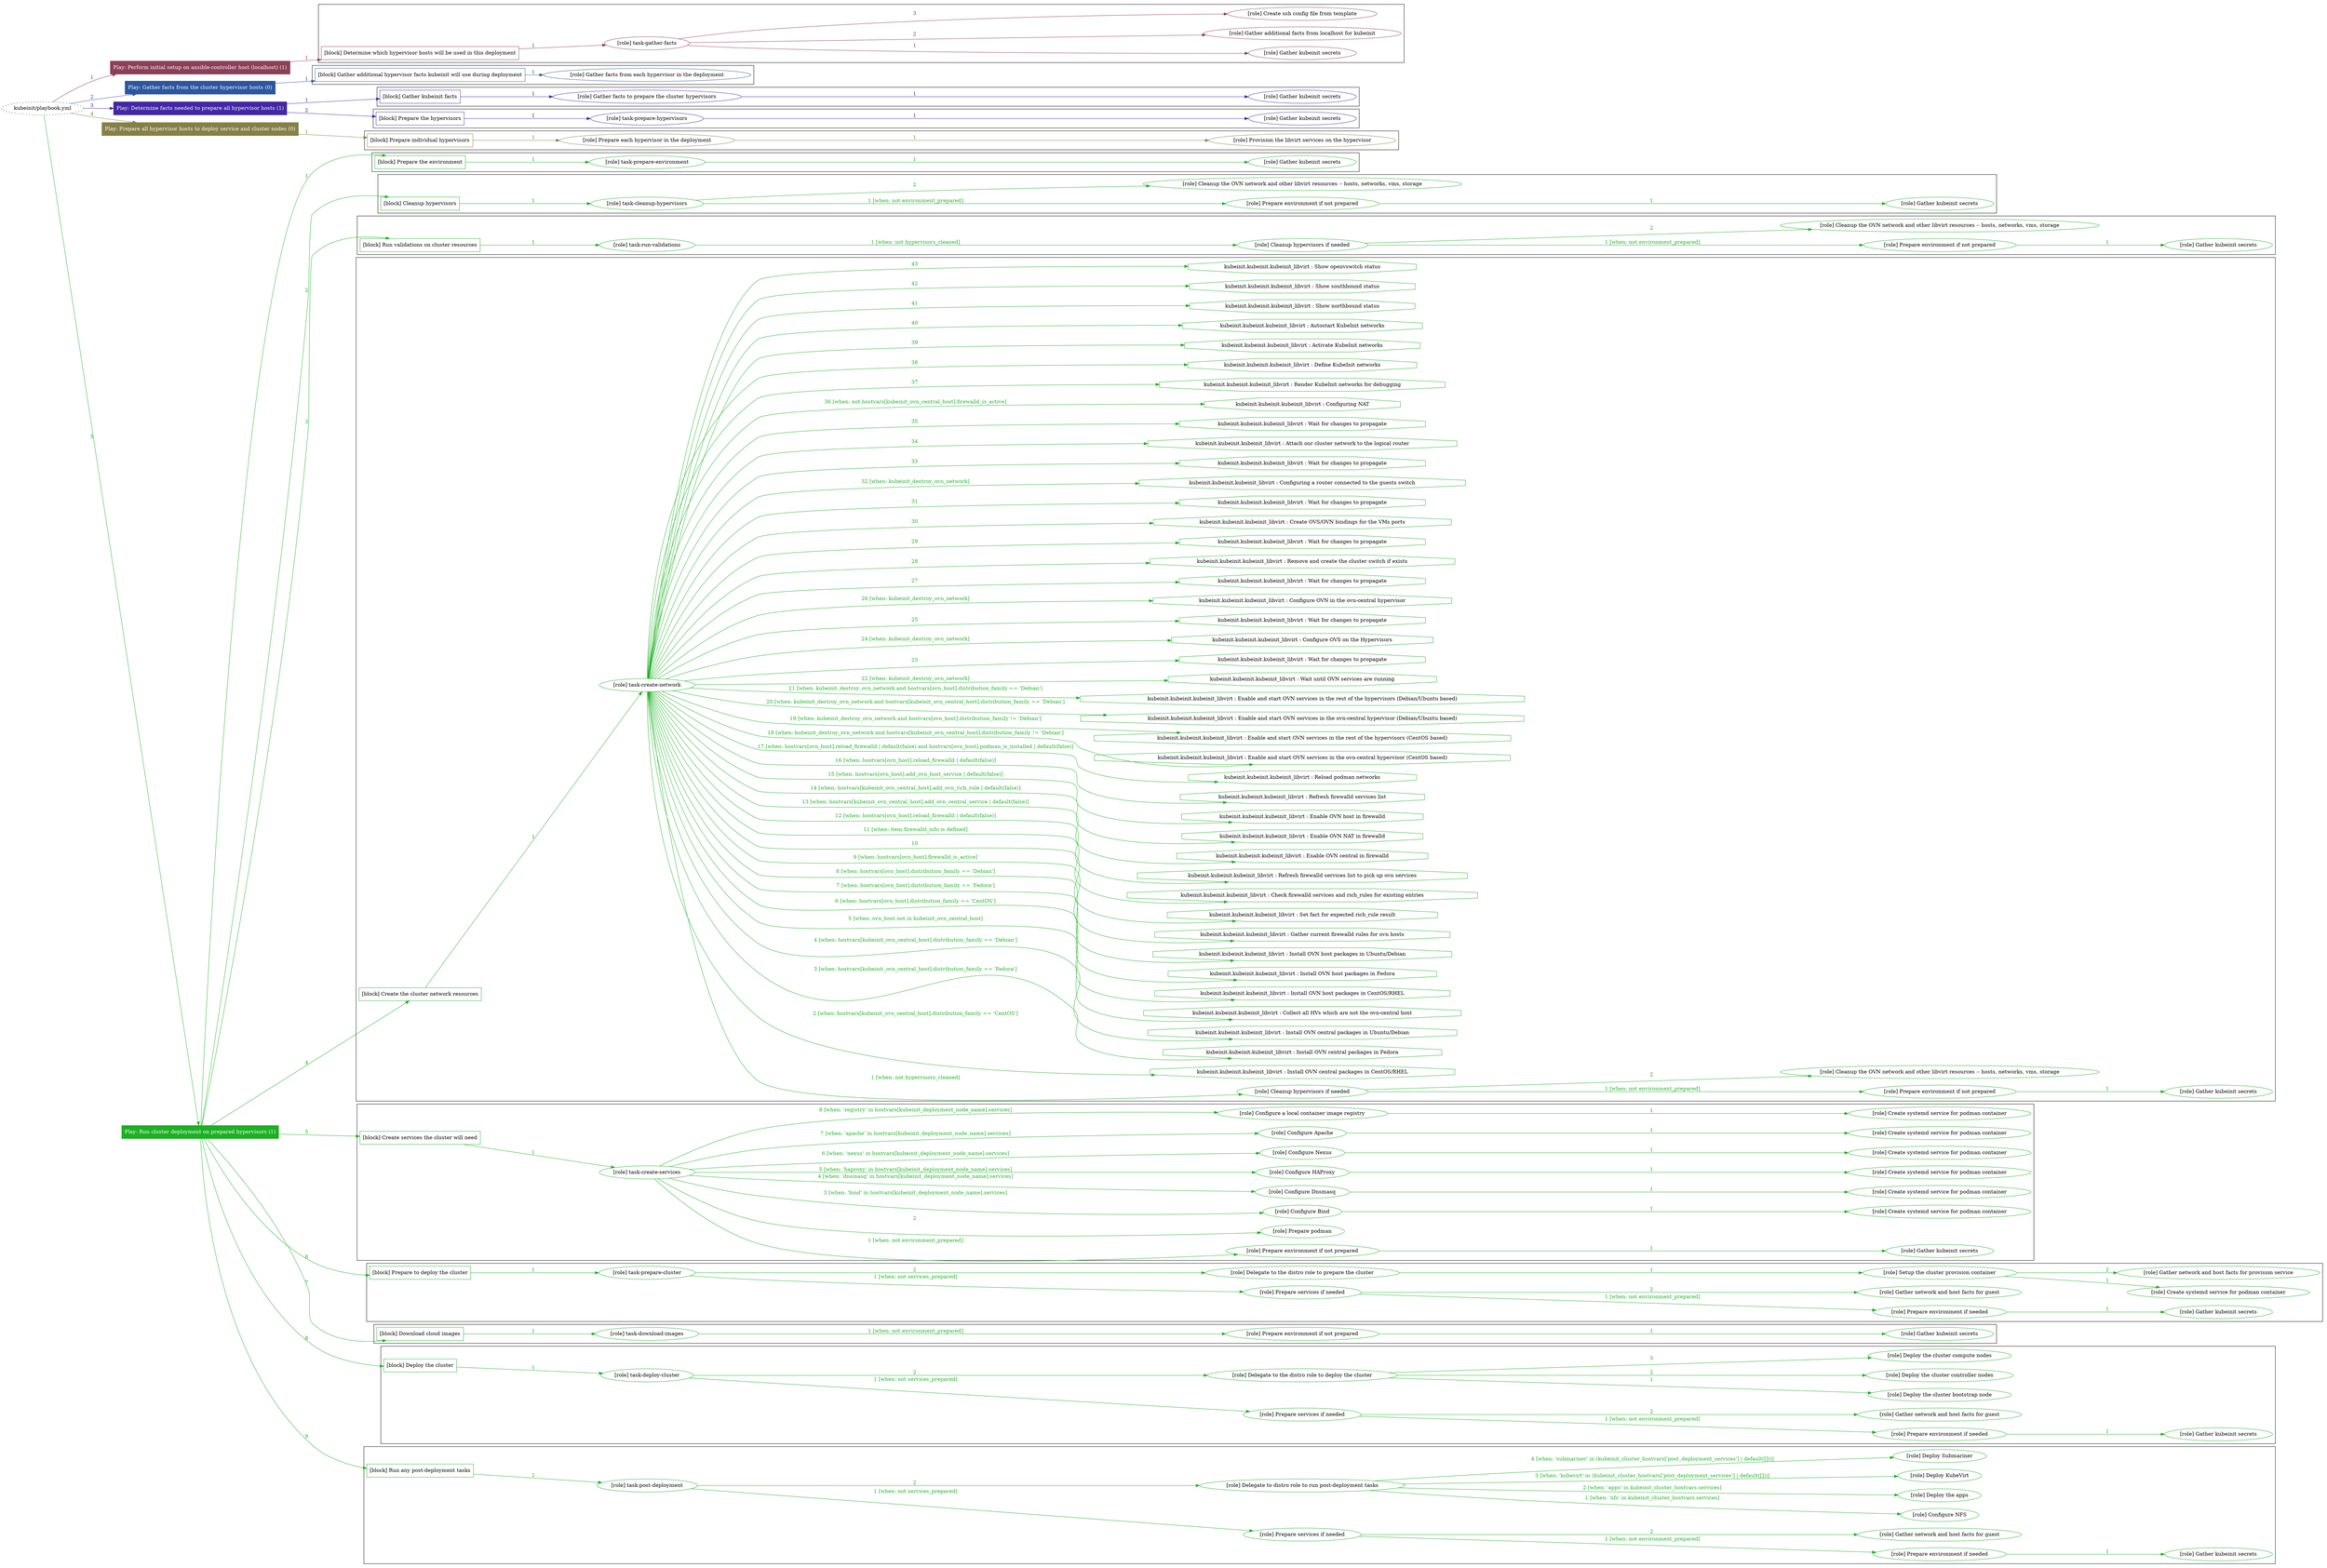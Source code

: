 digraph {
	graph [concentrate=true ordering=in rankdir=LR ratio=fill]
	edge [esep=5 sep=10]
	"kubeinit/playbook.yml" [URL="/home/runner/work/kubeinit/kubeinit/kubeinit/playbook.yml" id=playbook_c8dbbba4 style=dotted]
	"kubeinit/playbook.yml" -> play_ee9e03d1 [label="1 " color="#8d3f58" fontcolor="#8d3f58" id=edge_529e9fb6 labeltooltip="1 " tooltip="1 "]
	subgraph "Play: Perform initial setup on ansible-controller host (localhost) (1)" {
		play_ee9e03d1 [label="Play: Perform initial setup on ansible-controller host (localhost) (1)" URL="/home/runner/work/kubeinit/kubeinit/kubeinit/playbook.yml" color="#8d3f58" fontcolor="#ffffff" id=play_ee9e03d1 shape=box style=filled tooltip=localhost]
		play_ee9e03d1 -> block_05c79e6a [label=1 color="#8d3f58" fontcolor="#8d3f58" id=edge_97f9fe24 labeltooltip=1 tooltip=1]
		subgraph cluster_block_05c79e6a {
			block_05c79e6a [label="[block] Determine which hypervisor hosts will be used in this deployment" URL="/home/runner/work/kubeinit/kubeinit/kubeinit/playbook.yml" color="#8d3f58" id=block_05c79e6a labeltooltip="Determine which hypervisor hosts will be used in this deployment" shape=box tooltip="Determine which hypervisor hosts will be used in this deployment"]
			block_05c79e6a -> role_3585cf07 [label="1 " color="#8d3f58" fontcolor="#8d3f58" id=edge_de924f4c labeltooltip="1 " tooltip="1 "]
			subgraph "task-gather-facts" {
				role_3585cf07 [label="[role] task-gather-facts" URL="/home/runner/work/kubeinit/kubeinit/kubeinit/playbook.yml" color="#8d3f58" id=role_3585cf07 tooltip="task-gather-facts"]
				role_3585cf07 -> role_f9190de6 [label="1 " color="#8d3f58" fontcolor="#8d3f58" id=edge_0d8e47f8 labeltooltip="1 " tooltip="1 "]
				subgraph "Gather kubeinit secrets" {
					role_f9190de6 [label="[role] Gather kubeinit secrets" URL="/home/runner/.ansible/collections/ansible_collections/kubeinit/kubeinit/roles/kubeinit_prepare/tasks/build_hypervisors_group.yml" color="#8d3f58" id=role_f9190de6 tooltip="Gather kubeinit secrets"]
				}
				role_3585cf07 -> role_799025f9 [label="2 " color="#8d3f58" fontcolor="#8d3f58" id=edge_d1a71beb labeltooltip="2 " tooltip="2 "]
				subgraph "Gather additional facts from localhost for kubeinit" {
					role_799025f9 [label="[role] Gather additional facts from localhost for kubeinit" URL="/home/runner/.ansible/collections/ansible_collections/kubeinit/kubeinit/roles/kubeinit_prepare/tasks/build_hypervisors_group.yml" color="#8d3f58" id=role_799025f9 tooltip="Gather additional facts from localhost for kubeinit"]
				}
				role_3585cf07 -> role_4fc51bd4 [label="3 " color="#8d3f58" fontcolor="#8d3f58" id=edge_e8084011 labeltooltip="3 " tooltip="3 "]
				subgraph "Create ssh config file from template" {
					role_4fc51bd4 [label="[role] Create ssh config file from template" URL="/home/runner/.ansible/collections/ansible_collections/kubeinit/kubeinit/roles/kubeinit_prepare/tasks/build_hypervisors_group.yml" color="#8d3f58" id=role_4fc51bd4 tooltip="Create ssh config file from template"]
				}
			}
		}
	}
	"kubeinit/playbook.yml" -> play_e003f2e9 [label="2 " color="#2c56a0" fontcolor="#2c56a0" id=edge_ddcadbb1 labeltooltip="2 " tooltip="2 "]
	subgraph "Play: Gather facts from the cluster hypervisor hosts (0)" {
		play_e003f2e9 [label="Play: Gather facts from the cluster hypervisor hosts (0)" URL="/home/runner/work/kubeinit/kubeinit/kubeinit/playbook.yml" color="#2c56a0" fontcolor="#ffffff" id=play_e003f2e9 shape=box style=filled tooltip="Play: Gather facts from the cluster hypervisor hosts (0)"]
		play_e003f2e9 -> block_457c4c28 [label=1 color="#2c56a0" fontcolor="#2c56a0" id=edge_a9c76f8a labeltooltip=1 tooltip=1]
		subgraph cluster_block_457c4c28 {
			block_457c4c28 [label="[block] Gather additional hypervisor facts kubeinit will use during deployment" URL="/home/runner/work/kubeinit/kubeinit/kubeinit/playbook.yml" color="#2c56a0" id=block_457c4c28 labeltooltip="Gather additional hypervisor facts kubeinit will use during deployment" shape=box tooltip="Gather additional hypervisor facts kubeinit will use during deployment"]
			block_457c4c28 -> role_5976da5a [label="1 " color="#2c56a0" fontcolor="#2c56a0" id=edge_5636f8bb labeltooltip="1 " tooltip="1 "]
			subgraph "Gather facts from each hypervisor in the deployment" {
				role_5976da5a [label="[role] Gather facts from each hypervisor in the deployment" URL="/home/runner/work/kubeinit/kubeinit/kubeinit/playbook.yml" color="#2c56a0" id=role_5976da5a tooltip="Gather facts from each hypervisor in the deployment"]
			}
		}
	}
	"kubeinit/playbook.yml" -> play_cc50ae89 [label="3 " color="#4327a5" fontcolor="#4327a5" id=edge_e6dea2d7 labeltooltip="3 " tooltip="3 "]
	subgraph "Play: Determine facts needed to prepare all hypervisor hosts (1)" {
		play_cc50ae89 [label="Play: Determine facts needed to prepare all hypervisor hosts (1)" URL="/home/runner/work/kubeinit/kubeinit/kubeinit/playbook.yml" color="#4327a5" fontcolor="#ffffff" id=play_cc50ae89 shape=box style=filled tooltip=localhost]
		play_cc50ae89 -> block_6e9e4c3e [label=1 color="#4327a5" fontcolor="#4327a5" id=edge_ea63c953 labeltooltip=1 tooltip=1]
		subgraph cluster_block_6e9e4c3e {
			block_6e9e4c3e [label="[block] Gather kubeinit facts" URL="/home/runner/work/kubeinit/kubeinit/kubeinit/playbook.yml" color="#4327a5" id=block_6e9e4c3e labeltooltip="Gather kubeinit facts" shape=box tooltip="Gather kubeinit facts"]
			block_6e9e4c3e -> role_e6230889 [label="1 " color="#4327a5" fontcolor="#4327a5" id=edge_dc9e9465 labeltooltip="1 " tooltip="1 "]
			subgraph "Gather facts to prepare the cluster hypervisors" {
				role_e6230889 [label="[role] Gather facts to prepare the cluster hypervisors" URL="/home/runner/work/kubeinit/kubeinit/kubeinit/playbook.yml" color="#4327a5" id=role_e6230889 tooltip="Gather facts to prepare the cluster hypervisors"]
				role_e6230889 -> role_1875c465 [label="1 " color="#4327a5" fontcolor="#4327a5" id=edge_a92c70b3 labeltooltip="1 " tooltip="1 "]
				subgraph "Gather kubeinit secrets" {
					role_1875c465 [label="[role] Gather kubeinit secrets" URL="/home/runner/.ansible/collections/ansible_collections/kubeinit/kubeinit/roles/kubeinit_prepare/tasks/gather_kubeinit_facts.yml" color="#4327a5" id=role_1875c465 tooltip="Gather kubeinit secrets"]
				}
			}
		}
		play_cc50ae89 -> block_d949b49b [label=2 color="#4327a5" fontcolor="#4327a5" id=edge_13160802 labeltooltip=2 tooltip=2]
		subgraph cluster_block_d949b49b {
			block_d949b49b [label="[block] Prepare the hypervisors" URL="/home/runner/work/kubeinit/kubeinit/kubeinit/playbook.yml" color="#4327a5" id=block_d949b49b labeltooltip="Prepare the hypervisors" shape=box tooltip="Prepare the hypervisors"]
			block_d949b49b -> role_76265630 [label="1 " color="#4327a5" fontcolor="#4327a5" id=edge_62276884 labeltooltip="1 " tooltip="1 "]
			subgraph "task-prepare-hypervisors" {
				role_76265630 [label="[role] task-prepare-hypervisors" URL="/home/runner/work/kubeinit/kubeinit/kubeinit/playbook.yml" color="#4327a5" id=role_76265630 tooltip="task-prepare-hypervisors"]
				role_76265630 -> role_e3874463 [label="1 " color="#4327a5" fontcolor="#4327a5" id=edge_b9c6bf0d labeltooltip="1 " tooltip="1 "]
				subgraph "Gather kubeinit secrets" {
					role_e3874463 [label="[role] Gather kubeinit secrets" URL="/home/runner/.ansible/collections/ansible_collections/kubeinit/kubeinit/roles/kubeinit_prepare/tasks/gather_kubeinit_facts.yml" color="#4327a5" id=role_e3874463 tooltip="Gather kubeinit secrets"]
				}
			}
		}
	}
	"kubeinit/playbook.yml" -> play_739fc316 [label="4 " color="#858047" fontcolor="#858047" id=edge_c8c05ab5 labeltooltip="4 " tooltip="4 "]
	subgraph "Play: Prepare all hypervisor hosts to deploy service and cluster nodes (0)" {
		play_739fc316 [label="Play: Prepare all hypervisor hosts to deploy service and cluster nodes (0)" URL="/home/runner/work/kubeinit/kubeinit/kubeinit/playbook.yml" color="#858047" fontcolor="#ffffff" id=play_739fc316 shape=box style=filled tooltip="Play: Prepare all hypervisor hosts to deploy service and cluster nodes (0)"]
		play_739fc316 -> block_a1242984 [label=1 color="#858047" fontcolor="#858047" id=edge_021f8126 labeltooltip=1 tooltip=1]
		subgraph cluster_block_a1242984 {
			block_a1242984 [label="[block] Prepare individual hypervisors" URL="/home/runner/work/kubeinit/kubeinit/kubeinit/playbook.yml" color="#858047" id=block_a1242984 labeltooltip="Prepare individual hypervisors" shape=box tooltip="Prepare individual hypervisors"]
			block_a1242984 -> role_486c7003 [label="1 " color="#858047" fontcolor="#858047" id=edge_896ca73a labeltooltip="1 " tooltip="1 "]
			subgraph "Prepare each hypervisor in the deployment" {
				role_486c7003 [label="[role] Prepare each hypervisor in the deployment" URL="/home/runner/work/kubeinit/kubeinit/kubeinit/playbook.yml" color="#858047" id=role_486c7003 tooltip="Prepare each hypervisor in the deployment"]
				role_486c7003 -> role_2bd56910 [label="1 " color="#858047" fontcolor="#858047" id=edge_d707a79c labeltooltip="1 " tooltip="1 "]
				subgraph "Provision the libvirt services on the hypervisor" {
					role_2bd56910 [label="[role] Provision the libvirt services on the hypervisor" URL="/home/runner/.ansible/collections/ansible_collections/kubeinit/kubeinit/roles/kubeinit_prepare/tasks/prepare_hypervisor.yml" color="#858047" id=role_2bd56910 tooltip="Provision the libvirt services on the hypervisor"]
				}
			}
		}
	}
	"kubeinit/playbook.yml" -> play_1ff3491b [label="5 " color="#1cb023" fontcolor="#1cb023" id=edge_8de4fc7a labeltooltip="5 " tooltip="5 "]
	subgraph "Play: Run cluster deployment on prepared hypervisors (1)" {
		play_1ff3491b [label="Play: Run cluster deployment on prepared hypervisors (1)" URL="/home/runner/work/kubeinit/kubeinit/kubeinit/playbook.yml" color="#1cb023" fontcolor="#ffffff" id=play_1ff3491b shape=box style=filled tooltip=localhost]
		play_1ff3491b -> block_c25aeded [label=1 color="#1cb023" fontcolor="#1cb023" id=edge_4a1e8a16 labeltooltip=1 tooltip=1]
		subgraph cluster_block_c25aeded {
			block_c25aeded [label="[block] Prepare the environment" URL="/home/runner/work/kubeinit/kubeinit/kubeinit/playbook.yml" color="#1cb023" id=block_c25aeded labeltooltip="Prepare the environment" shape=box tooltip="Prepare the environment"]
			block_c25aeded -> role_16cd5c39 [label="1 " color="#1cb023" fontcolor="#1cb023" id=edge_e402df8c labeltooltip="1 " tooltip="1 "]
			subgraph "task-prepare-environment" {
				role_16cd5c39 [label="[role] task-prepare-environment" URL="/home/runner/work/kubeinit/kubeinit/kubeinit/playbook.yml" color="#1cb023" id=role_16cd5c39 tooltip="task-prepare-environment"]
				role_16cd5c39 -> role_9721a054 [label="1 " color="#1cb023" fontcolor="#1cb023" id=edge_d9acea05 labeltooltip="1 " tooltip="1 "]
				subgraph "Gather kubeinit secrets" {
					role_9721a054 [label="[role] Gather kubeinit secrets" URL="/home/runner/.ansible/collections/ansible_collections/kubeinit/kubeinit/roles/kubeinit_prepare/tasks/gather_kubeinit_facts.yml" color="#1cb023" id=role_9721a054 tooltip="Gather kubeinit secrets"]
				}
			}
		}
		play_1ff3491b -> block_8b75730d [label=2 color="#1cb023" fontcolor="#1cb023" id=edge_e383f6a8 labeltooltip=2 tooltip=2]
		subgraph cluster_block_8b75730d {
			block_8b75730d [label="[block] Cleanup hypervisors" URL="/home/runner/work/kubeinit/kubeinit/kubeinit/playbook.yml" color="#1cb023" id=block_8b75730d labeltooltip="Cleanup hypervisors" shape=box tooltip="Cleanup hypervisors"]
			block_8b75730d -> role_991d49c3 [label="1 " color="#1cb023" fontcolor="#1cb023" id=edge_2d0533bf labeltooltip="1 " tooltip="1 "]
			subgraph "task-cleanup-hypervisors" {
				role_991d49c3 [label="[role] task-cleanup-hypervisors" URL="/home/runner/work/kubeinit/kubeinit/kubeinit/playbook.yml" color="#1cb023" id=role_991d49c3 tooltip="task-cleanup-hypervisors"]
				role_991d49c3 -> role_5bbeff02 [label="1 [when: not environment_prepared]" color="#1cb023" fontcolor="#1cb023" id=edge_2ce089e5 labeltooltip="1 [when: not environment_prepared]" tooltip="1 [when: not environment_prepared]"]
				subgraph "Prepare environment if not prepared" {
					role_5bbeff02 [label="[role] Prepare environment if not prepared" URL="/home/runner/.ansible/collections/ansible_collections/kubeinit/kubeinit/roles/kubeinit_prepare/tasks/cleanup_hypervisors.yml" color="#1cb023" id=role_5bbeff02 tooltip="Prepare environment if not prepared"]
					role_5bbeff02 -> role_e1491107 [label="1 " color="#1cb023" fontcolor="#1cb023" id=edge_bcfd12ea labeltooltip="1 " tooltip="1 "]
					subgraph "Gather kubeinit secrets" {
						role_e1491107 [label="[role] Gather kubeinit secrets" URL="/home/runner/.ansible/collections/ansible_collections/kubeinit/kubeinit/roles/kubeinit_prepare/tasks/gather_kubeinit_facts.yml" color="#1cb023" id=role_e1491107 tooltip="Gather kubeinit secrets"]
					}
				}
				role_991d49c3 -> role_318c8df7 [label="2 " color="#1cb023" fontcolor="#1cb023" id=edge_94b33a69 labeltooltip="2 " tooltip="2 "]
				subgraph "Cleanup the OVN network and other libvirt resources -- hosts, networks, vms, storage" {
					role_318c8df7 [label="[role] Cleanup the OVN network and other libvirt resources -- hosts, networks, vms, storage" URL="/home/runner/.ansible/collections/ansible_collections/kubeinit/kubeinit/roles/kubeinit_prepare/tasks/cleanup_hypervisors.yml" color="#1cb023" id=role_318c8df7 tooltip="Cleanup the OVN network and other libvirt resources -- hosts, networks, vms, storage"]
				}
			}
		}
		play_1ff3491b -> block_f3dfca4b [label=3 color="#1cb023" fontcolor="#1cb023" id=edge_a9475158 labeltooltip=3 tooltip=3]
		subgraph cluster_block_f3dfca4b {
			block_f3dfca4b [label="[block] Run validations on cluster resources" URL="/home/runner/work/kubeinit/kubeinit/kubeinit/playbook.yml" color="#1cb023" id=block_f3dfca4b labeltooltip="Run validations on cluster resources" shape=box tooltip="Run validations on cluster resources"]
			block_f3dfca4b -> role_a77fca1b [label="1 " color="#1cb023" fontcolor="#1cb023" id=edge_7d88d2d7 labeltooltip="1 " tooltip="1 "]
			subgraph "task-run-validations" {
				role_a77fca1b [label="[role] task-run-validations" URL="/home/runner/work/kubeinit/kubeinit/kubeinit/playbook.yml" color="#1cb023" id=role_a77fca1b tooltip="task-run-validations"]
				role_a77fca1b -> role_d8199c1f [label="1 [when: not hypervisors_cleaned]" color="#1cb023" fontcolor="#1cb023" id=edge_46209b12 labeltooltip="1 [when: not hypervisors_cleaned]" tooltip="1 [when: not hypervisors_cleaned]"]
				subgraph "Cleanup hypervisors if needed" {
					role_d8199c1f [label="[role] Cleanup hypervisors if needed" URL="/home/runner/.ansible/collections/ansible_collections/kubeinit/kubeinit/roles/kubeinit_validations/tasks/main.yml" color="#1cb023" id=role_d8199c1f tooltip="Cleanup hypervisors if needed"]
					role_d8199c1f -> role_cd421712 [label="1 [when: not environment_prepared]" color="#1cb023" fontcolor="#1cb023" id=edge_be06f9d4 labeltooltip="1 [when: not environment_prepared]" tooltip="1 [when: not environment_prepared]"]
					subgraph "Prepare environment if not prepared" {
						role_cd421712 [label="[role] Prepare environment if not prepared" URL="/home/runner/.ansible/collections/ansible_collections/kubeinit/kubeinit/roles/kubeinit_prepare/tasks/cleanup_hypervisors.yml" color="#1cb023" id=role_cd421712 tooltip="Prepare environment if not prepared"]
						role_cd421712 -> role_02cab94c [label="1 " color="#1cb023" fontcolor="#1cb023" id=edge_69acbfb3 labeltooltip="1 " tooltip="1 "]
						subgraph "Gather kubeinit secrets" {
							role_02cab94c [label="[role] Gather kubeinit secrets" URL="/home/runner/.ansible/collections/ansible_collections/kubeinit/kubeinit/roles/kubeinit_prepare/tasks/gather_kubeinit_facts.yml" color="#1cb023" id=role_02cab94c tooltip="Gather kubeinit secrets"]
						}
					}
					role_d8199c1f -> role_1d13508b [label="2 " color="#1cb023" fontcolor="#1cb023" id=edge_dbada5b7 labeltooltip="2 " tooltip="2 "]
					subgraph "Cleanup the OVN network and other libvirt resources -- hosts, networks, vms, storage" {
						role_1d13508b [label="[role] Cleanup the OVN network and other libvirt resources -- hosts, networks, vms, storage" URL="/home/runner/.ansible/collections/ansible_collections/kubeinit/kubeinit/roles/kubeinit_prepare/tasks/cleanup_hypervisors.yml" color="#1cb023" id=role_1d13508b tooltip="Cleanup the OVN network and other libvirt resources -- hosts, networks, vms, storage"]
					}
				}
			}
		}
		play_1ff3491b -> block_0b48160a [label=4 color="#1cb023" fontcolor="#1cb023" id=edge_449df6ea labeltooltip=4 tooltip=4]
		subgraph cluster_block_0b48160a {
			block_0b48160a [label="[block] Create the cluster network resources" URL="/home/runner/work/kubeinit/kubeinit/kubeinit/playbook.yml" color="#1cb023" id=block_0b48160a labeltooltip="Create the cluster network resources" shape=box tooltip="Create the cluster network resources"]
			block_0b48160a -> role_100f180f [label="1 " color="#1cb023" fontcolor="#1cb023" id=edge_a1b2046b labeltooltip="1 " tooltip="1 "]
			subgraph "task-create-network" {
				role_100f180f [label="[role] task-create-network" URL="/home/runner/work/kubeinit/kubeinit/kubeinit/playbook.yml" color="#1cb023" id=role_100f180f tooltip="task-create-network"]
				role_100f180f -> role_89836af1 [label="1 [when: not hypervisors_cleaned]" color="#1cb023" fontcolor="#1cb023" id=edge_73c76cb4 labeltooltip="1 [when: not hypervisors_cleaned]" tooltip="1 [when: not hypervisors_cleaned]"]
				subgraph "Cleanup hypervisors if needed" {
					role_89836af1 [label="[role] Cleanup hypervisors if needed" URL="/home/runner/.ansible/collections/ansible_collections/kubeinit/kubeinit/roles/kubeinit_libvirt/tasks/create_network.yml" color="#1cb023" id=role_89836af1 tooltip="Cleanup hypervisors if needed"]
					role_89836af1 -> role_f2b16dde [label="1 [when: not environment_prepared]" color="#1cb023" fontcolor="#1cb023" id=edge_287ec7f4 labeltooltip="1 [when: not environment_prepared]" tooltip="1 [when: not environment_prepared]"]
					subgraph "Prepare environment if not prepared" {
						role_f2b16dde [label="[role] Prepare environment if not prepared" URL="/home/runner/.ansible/collections/ansible_collections/kubeinit/kubeinit/roles/kubeinit_prepare/tasks/cleanup_hypervisors.yml" color="#1cb023" id=role_f2b16dde tooltip="Prepare environment if not prepared"]
						role_f2b16dde -> role_8245271a [label="1 " color="#1cb023" fontcolor="#1cb023" id=edge_af00342a labeltooltip="1 " tooltip="1 "]
						subgraph "Gather kubeinit secrets" {
							role_8245271a [label="[role] Gather kubeinit secrets" URL="/home/runner/.ansible/collections/ansible_collections/kubeinit/kubeinit/roles/kubeinit_prepare/tasks/gather_kubeinit_facts.yml" color="#1cb023" id=role_8245271a tooltip="Gather kubeinit secrets"]
						}
					}
					role_89836af1 -> role_4ea0f215 [label="2 " color="#1cb023" fontcolor="#1cb023" id=edge_2490f0f1 labeltooltip="2 " tooltip="2 "]
					subgraph "Cleanup the OVN network and other libvirt resources -- hosts, networks, vms, storage" {
						role_4ea0f215 [label="[role] Cleanup the OVN network and other libvirt resources -- hosts, networks, vms, storage" URL="/home/runner/.ansible/collections/ansible_collections/kubeinit/kubeinit/roles/kubeinit_prepare/tasks/cleanup_hypervisors.yml" color="#1cb023" id=role_4ea0f215 tooltip="Cleanup the OVN network and other libvirt resources -- hosts, networks, vms, storage"]
					}
				}
				task_349565fb [label="kubeinit.kubeinit.kubeinit_libvirt : Install OVN central packages in CentOS/RHEL" URL="/home/runner/.ansible/collections/ansible_collections/kubeinit/kubeinit/roles/kubeinit_libvirt/tasks/create_network.yml" color="#1cb023" id=task_349565fb shape=octagon tooltip="kubeinit.kubeinit.kubeinit_libvirt : Install OVN central packages in CentOS/RHEL"]
				role_100f180f -> task_349565fb [label="2 [when: hostvars[kubeinit_ovn_central_host].distribution_family == 'CentOS']" color="#1cb023" fontcolor="#1cb023" id=edge_26828118 labeltooltip="2 [when: hostvars[kubeinit_ovn_central_host].distribution_family == 'CentOS']" tooltip="2 [when: hostvars[kubeinit_ovn_central_host].distribution_family == 'CentOS']"]
				task_f8c29e87 [label="kubeinit.kubeinit.kubeinit_libvirt : Install OVN central packages in Fedora" URL="/home/runner/.ansible/collections/ansible_collections/kubeinit/kubeinit/roles/kubeinit_libvirt/tasks/create_network.yml" color="#1cb023" id=task_f8c29e87 shape=octagon tooltip="kubeinit.kubeinit.kubeinit_libvirt : Install OVN central packages in Fedora"]
				role_100f180f -> task_f8c29e87 [label="3 [when: hostvars[kubeinit_ovn_central_host].distribution_family == 'Fedora']" color="#1cb023" fontcolor="#1cb023" id=edge_b2f88e49 labeltooltip="3 [when: hostvars[kubeinit_ovn_central_host].distribution_family == 'Fedora']" tooltip="3 [when: hostvars[kubeinit_ovn_central_host].distribution_family == 'Fedora']"]
				task_c8acc1a2 [label="kubeinit.kubeinit.kubeinit_libvirt : Install OVN central packages in Ubuntu/Debian" URL="/home/runner/.ansible/collections/ansible_collections/kubeinit/kubeinit/roles/kubeinit_libvirt/tasks/create_network.yml" color="#1cb023" id=task_c8acc1a2 shape=octagon tooltip="kubeinit.kubeinit.kubeinit_libvirt : Install OVN central packages in Ubuntu/Debian"]
				role_100f180f -> task_c8acc1a2 [label="4 [when: hostvars[kubeinit_ovn_central_host].distribution_family == 'Debian']" color="#1cb023" fontcolor="#1cb023" id=edge_122f1af5 labeltooltip="4 [when: hostvars[kubeinit_ovn_central_host].distribution_family == 'Debian']" tooltip="4 [when: hostvars[kubeinit_ovn_central_host].distribution_family == 'Debian']"]
				task_3ab8bf47 [label="kubeinit.kubeinit.kubeinit_libvirt : Collect all HVs which are not the ovn-central host" URL="/home/runner/.ansible/collections/ansible_collections/kubeinit/kubeinit/roles/kubeinit_libvirt/tasks/create_network.yml" color="#1cb023" id=task_3ab8bf47 shape=octagon tooltip="kubeinit.kubeinit.kubeinit_libvirt : Collect all HVs which are not the ovn-central host"]
				role_100f180f -> task_3ab8bf47 [label="5 [when: ovn_host not in kubeinit_ovn_central_host]" color="#1cb023" fontcolor="#1cb023" id=edge_359dfca3 labeltooltip="5 [when: ovn_host not in kubeinit_ovn_central_host]" tooltip="5 [when: ovn_host not in kubeinit_ovn_central_host]"]
				task_c27773d0 [label="kubeinit.kubeinit.kubeinit_libvirt : Install OVN host packages in CentOS/RHEL" URL="/home/runner/.ansible/collections/ansible_collections/kubeinit/kubeinit/roles/kubeinit_libvirt/tasks/create_network.yml" color="#1cb023" id=task_c27773d0 shape=octagon tooltip="kubeinit.kubeinit.kubeinit_libvirt : Install OVN host packages in CentOS/RHEL"]
				role_100f180f -> task_c27773d0 [label="6 [when: hostvars[ovn_host].distribution_family == 'CentOS']" color="#1cb023" fontcolor="#1cb023" id=edge_6ad88907 labeltooltip="6 [when: hostvars[ovn_host].distribution_family == 'CentOS']" tooltip="6 [when: hostvars[ovn_host].distribution_family == 'CentOS']"]
				task_63df901b [label="kubeinit.kubeinit.kubeinit_libvirt : Install OVN host packages in Fedora" URL="/home/runner/.ansible/collections/ansible_collections/kubeinit/kubeinit/roles/kubeinit_libvirt/tasks/create_network.yml" color="#1cb023" id=task_63df901b shape=octagon tooltip="kubeinit.kubeinit.kubeinit_libvirt : Install OVN host packages in Fedora"]
				role_100f180f -> task_63df901b [label="7 [when: hostvars[ovn_host].distribution_family == 'Fedora']" color="#1cb023" fontcolor="#1cb023" id=edge_e0508548 labeltooltip="7 [when: hostvars[ovn_host].distribution_family == 'Fedora']" tooltip="7 [when: hostvars[ovn_host].distribution_family == 'Fedora']"]
				task_6adaf3bd [label="kubeinit.kubeinit.kubeinit_libvirt : Install OVN host packages in Ubuntu/Debian" URL="/home/runner/.ansible/collections/ansible_collections/kubeinit/kubeinit/roles/kubeinit_libvirt/tasks/create_network.yml" color="#1cb023" id=task_6adaf3bd shape=octagon tooltip="kubeinit.kubeinit.kubeinit_libvirt : Install OVN host packages in Ubuntu/Debian"]
				role_100f180f -> task_6adaf3bd [label="8 [when: hostvars[ovn_host].distribution_family == 'Debian']" color="#1cb023" fontcolor="#1cb023" id=edge_249d55f9 labeltooltip="8 [when: hostvars[ovn_host].distribution_family == 'Debian']" tooltip="8 [when: hostvars[ovn_host].distribution_family == 'Debian']"]
				task_74489407 [label="kubeinit.kubeinit.kubeinit_libvirt : Gather current firewalld rules for ovn hosts" URL="/home/runner/.ansible/collections/ansible_collections/kubeinit/kubeinit/roles/kubeinit_libvirt/tasks/create_network.yml" color="#1cb023" id=task_74489407 shape=octagon tooltip="kubeinit.kubeinit.kubeinit_libvirt : Gather current firewalld rules for ovn hosts"]
				role_100f180f -> task_74489407 [label="9 [when: hostvars[ovn_host].firewalld_is_active]" color="#1cb023" fontcolor="#1cb023" id=edge_4c8edc54 labeltooltip="9 [when: hostvars[ovn_host].firewalld_is_active]" tooltip="9 [when: hostvars[ovn_host].firewalld_is_active]"]
				task_3168942f [label="kubeinit.kubeinit.kubeinit_libvirt : Set fact for expected rich_rule result" URL="/home/runner/.ansible/collections/ansible_collections/kubeinit/kubeinit/roles/kubeinit_libvirt/tasks/create_network.yml" color="#1cb023" id=task_3168942f shape=octagon tooltip="kubeinit.kubeinit.kubeinit_libvirt : Set fact for expected rich_rule result"]
				role_100f180f -> task_3168942f [label="10 " color="#1cb023" fontcolor="#1cb023" id=edge_061898d2 labeltooltip="10 " tooltip="10 "]
				task_8280820b [label="kubeinit.kubeinit.kubeinit_libvirt : Check firewalld services and rich_rules for existing entries" URL="/home/runner/.ansible/collections/ansible_collections/kubeinit/kubeinit/roles/kubeinit_libvirt/tasks/create_network.yml" color="#1cb023" id=task_8280820b shape=octagon tooltip="kubeinit.kubeinit.kubeinit_libvirt : Check firewalld services and rich_rules for existing entries"]
				role_100f180f -> task_8280820b [label="11 [when: item.firewalld_info is defined]" color="#1cb023" fontcolor="#1cb023" id=edge_da5043e3 labeltooltip="11 [when: item.firewalld_info is defined]" tooltip="11 [when: item.firewalld_info is defined]"]
				task_3ad522cc [label="kubeinit.kubeinit.kubeinit_libvirt : Refresh firewalld services list to pick up ovn services" URL="/home/runner/.ansible/collections/ansible_collections/kubeinit/kubeinit/roles/kubeinit_libvirt/tasks/create_network.yml" color="#1cb023" id=task_3ad522cc shape=octagon tooltip="kubeinit.kubeinit.kubeinit_libvirt : Refresh firewalld services list to pick up ovn services"]
				role_100f180f -> task_3ad522cc [label="12 [when: hostvars[ovn_host].reload_firewalld | default(false)]" color="#1cb023" fontcolor="#1cb023" id=edge_eff636cc labeltooltip="12 [when: hostvars[ovn_host].reload_firewalld | default(false)]" tooltip="12 [when: hostvars[ovn_host].reload_firewalld | default(false)]"]
				task_51c64fb4 [label="kubeinit.kubeinit.kubeinit_libvirt : Enable OVN central in firewalld" URL="/home/runner/.ansible/collections/ansible_collections/kubeinit/kubeinit/roles/kubeinit_libvirt/tasks/create_network.yml" color="#1cb023" id=task_51c64fb4 shape=octagon tooltip="kubeinit.kubeinit.kubeinit_libvirt : Enable OVN central in firewalld"]
				role_100f180f -> task_51c64fb4 [label="13 [when: hostvars[kubeinit_ovn_central_host].add_ovn_central_service | default(false)]" color="#1cb023" fontcolor="#1cb023" id=edge_eae65213 labeltooltip="13 [when: hostvars[kubeinit_ovn_central_host].add_ovn_central_service | default(false)]" tooltip="13 [when: hostvars[kubeinit_ovn_central_host].add_ovn_central_service | default(false)]"]
				task_87c54e47 [label="kubeinit.kubeinit.kubeinit_libvirt : Enable OVN NAT in firewalld" URL="/home/runner/.ansible/collections/ansible_collections/kubeinit/kubeinit/roles/kubeinit_libvirt/tasks/create_network.yml" color="#1cb023" id=task_87c54e47 shape=octagon tooltip="kubeinit.kubeinit.kubeinit_libvirt : Enable OVN NAT in firewalld"]
				role_100f180f -> task_87c54e47 [label="14 [when: hostvars[kubeinit_ovn_central_host].add_ovn_rich_rule | default(false)]" color="#1cb023" fontcolor="#1cb023" id=edge_8c5c9878 labeltooltip="14 [when: hostvars[kubeinit_ovn_central_host].add_ovn_rich_rule | default(false)]" tooltip="14 [when: hostvars[kubeinit_ovn_central_host].add_ovn_rich_rule | default(false)]"]
				task_709f5341 [label="kubeinit.kubeinit.kubeinit_libvirt : Enable OVN host in firewalld" URL="/home/runner/.ansible/collections/ansible_collections/kubeinit/kubeinit/roles/kubeinit_libvirt/tasks/create_network.yml" color="#1cb023" id=task_709f5341 shape=octagon tooltip="kubeinit.kubeinit.kubeinit_libvirt : Enable OVN host in firewalld"]
				role_100f180f -> task_709f5341 [label="15 [when: hostvars[ovn_host].add_ovn_host_service | default(false)]" color="#1cb023" fontcolor="#1cb023" id=edge_a647aeae labeltooltip="15 [when: hostvars[ovn_host].add_ovn_host_service | default(false)]" tooltip="15 [when: hostvars[ovn_host].add_ovn_host_service | default(false)]"]
				task_0e0b9135 [label="kubeinit.kubeinit.kubeinit_libvirt : Refresh firewalld services list" URL="/home/runner/.ansible/collections/ansible_collections/kubeinit/kubeinit/roles/kubeinit_libvirt/tasks/create_network.yml" color="#1cb023" id=task_0e0b9135 shape=octagon tooltip="kubeinit.kubeinit.kubeinit_libvirt : Refresh firewalld services list"]
				role_100f180f -> task_0e0b9135 [label="16 [when: hostvars[ovn_host].reload_firewalld | default(false)]" color="#1cb023" fontcolor="#1cb023" id=edge_7ec09667 labeltooltip="16 [when: hostvars[ovn_host].reload_firewalld | default(false)]" tooltip="16 [when: hostvars[ovn_host].reload_firewalld | default(false)]"]
				task_62bd7c25 [label="kubeinit.kubeinit.kubeinit_libvirt : Reload podman networks" URL="/home/runner/.ansible/collections/ansible_collections/kubeinit/kubeinit/roles/kubeinit_libvirt/tasks/create_network.yml" color="#1cb023" id=task_62bd7c25 shape=octagon tooltip="kubeinit.kubeinit.kubeinit_libvirt : Reload podman networks"]
				role_100f180f -> task_62bd7c25 [label="17 [when: hostvars[ovn_host].reload_firewalld | default(false) and hostvars[ovn_host].podman_is_installed | default(false)]" color="#1cb023" fontcolor="#1cb023" id=edge_10a7e594 labeltooltip="17 [when: hostvars[ovn_host].reload_firewalld | default(false) and hostvars[ovn_host].podman_is_installed | default(false)]" tooltip="17 [when: hostvars[ovn_host].reload_firewalld | default(false) and hostvars[ovn_host].podman_is_installed | default(false)]"]
				task_d56dbe3d [label="kubeinit.kubeinit.kubeinit_libvirt : Enable and start OVN services in the ovn-central hypervisor (CentOS based)" URL="/home/runner/.ansible/collections/ansible_collections/kubeinit/kubeinit/roles/kubeinit_libvirt/tasks/create_network.yml" color="#1cb023" id=task_d56dbe3d shape=octagon tooltip="kubeinit.kubeinit.kubeinit_libvirt : Enable and start OVN services in the ovn-central hypervisor (CentOS based)"]
				role_100f180f -> task_d56dbe3d [label="18 [when: kubeinit_destroy_ovn_network and hostvars[kubeinit_ovn_central_host].distribution_family != 'Debian']" color="#1cb023" fontcolor="#1cb023" id=edge_ccb9e2b8 labeltooltip="18 [when: kubeinit_destroy_ovn_network and hostvars[kubeinit_ovn_central_host].distribution_family != 'Debian']" tooltip="18 [when: kubeinit_destroy_ovn_network and hostvars[kubeinit_ovn_central_host].distribution_family != 'Debian']"]
				task_3bc1a85c [label="kubeinit.kubeinit.kubeinit_libvirt : Enable and start OVN services in the rest of the hypervisors (CentOS based)" URL="/home/runner/.ansible/collections/ansible_collections/kubeinit/kubeinit/roles/kubeinit_libvirt/tasks/create_network.yml" color="#1cb023" id=task_3bc1a85c shape=octagon tooltip="kubeinit.kubeinit.kubeinit_libvirt : Enable and start OVN services in the rest of the hypervisors (CentOS based)"]
				role_100f180f -> task_3bc1a85c [label="19 [when: kubeinit_destroy_ovn_network and hostvars[ovn_host].distribution_family != 'Debian']" color="#1cb023" fontcolor="#1cb023" id=edge_f65adbb0 labeltooltip="19 [when: kubeinit_destroy_ovn_network and hostvars[ovn_host].distribution_family != 'Debian']" tooltip="19 [when: kubeinit_destroy_ovn_network and hostvars[ovn_host].distribution_family != 'Debian']"]
				task_6e323891 [label="kubeinit.kubeinit.kubeinit_libvirt : Enable and start OVN services in the ovn-central hypervisor (Debian/Ubuntu based)" URL="/home/runner/.ansible/collections/ansible_collections/kubeinit/kubeinit/roles/kubeinit_libvirt/tasks/create_network.yml" color="#1cb023" id=task_6e323891 shape=octagon tooltip="kubeinit.kubeinit.kubeinit_libvirt : Enable and start OVN services in the ovn-central hypervisor (Debian/Ubuntu based)"]
				role_100f180f -> task_6e323891 [label="20 [when: kubeinit_destroy_ovn_network and hostvars[kubeinit_ovn_central_host].distribution_family == 'Debian']" color="#1cb023" fontcolor="#1cb023" id=edge_63fac7d4 labeltooltip="20 [when: kubeinit_destroy_ovn_network and hostvars[kubeinit_ovn_central_host].distribution_family == 'Debian']" tooltip="20 [when: kubeinit_destroy_ovn_network and hostvars[kubeinit_ovn_central_host].distribution_family == 'Debian']"]
				task_43fc7744 [label="kubeinit.kubeinit.kubeinit_libvirt : Enable and start OVN services in the rest of the hypervisors (Debian/Ubuntu based)" URL="/home/runner/.ansible/collections/ansible_collections/kubeinit/kubeinit/roles/kubeinit_libvirt/tasks/create_network.yml" color="#1cb023" id=task_43fc7744 shape=octagon tooltip="kubeinit.kubeinit.kubeinit_libvirt : Enable and start OVN services in the rest of the hypervisors (Debian/Ubuntu based)"]
				role_100f180f -> task_43fc7744 [label="21 [when: kubeinit_destroy_ovn_network and hostvars[ovn_host].distribution_family == 'Debian']" color="#1cb023" fontcolor="#1cb023" id=edge_34efdd0d labeltooltip="21 [when: kubeinit_destroy_ovn_network and hostvars[ovn_host].distribution_family == 'Debian']" tooltip="21 [when: kubeinit_destroy_ovn_network and hostvars[ovn_host].distribution_family == 'Debian']"]
				task_89efa0c5 [label="kubeinit.kubeinit.kubeinit_libvirt : Wait until OVN services are running" URL="/home/runner/.ansible/collections/ansible_collections/kubeinit/kubeinit/roles/kubeinit_libvirt/tasks/create_network.yml" color="#1cb023" id=task_89efa0c5 shape=octagon tooltip="kubeinit.kubeinit.kubeinit_libvirt : Wait until OVN services are running"]
				role_100f180f -> task_89efa0c5 [label="22 [when: kubeinit_destroy_ovn_network]" color="#1cb023" fontcolor="#1cb023" id=edge_77992b9c labeltooltip="22 [when: kubeinit_destroy_ovn_network]" tooltip="22 [when: kubeinit_destroy_ovn_network]"]
				task_3b38408c [label="kubeinit.kubeinit.kubeinit_libvirt : Wait for changes to propagate" URL="/home/runner/.ansible/collections/ansible_collections/kubeinit/kubeinit/roles/kubeinit_libvirt/tasks/create_network.yml" color="#1cb023" id=task_3b38408c shape=octagon tooltip="kubeinit.kubeinit.kubeinit_libvirt : Wait for changes to propagate"]
				role_100f180f -> task_3b38408c [label="23 " color="#1cb023" fontcolor="#1cb023" id=edge_92f69a7d labeltooltip="23 " tooltip="23 "]
				task_457d5193 [label="kubeinit.kubeinit.kubeinit_libvirt : Configure OVS on the Hypervisors" URL="/home/runner/.ansible/collections/ansible_collections/kubeinit/kubeinit/roles/kubeinit_libvirt/tasks/create_network.yml" color="#1cb023" id=task_457d5193 shape=octagon tooltip="kubeinit.kubeinit.kubeinit_libvirt : Configure OVS on the Hypervisors"]
				role_100f180f -> task_457d5193 [label="24 [when: kubeinit_destroy_ovn_network]" color="#1cb023" fontcolor="#1cb023" id=edge_73ad5e14 labeltooltip="24 [when: kubeinit_destroy_ovn_network]" tooltip="24 [when: kubeinit_destroy_ovn_network]"]
				task_ec040c01 [label="kubeinit.kubeinit.kubeinit_libvirt : Wait for changes to propagate" URL="/home/runner/.ansible/collections/ansible_collections/kubeinit/kubeinit/roles/kubeinit_libvirt/tasks/create_network.yml" color="#1cb023" id=task_ec040c01 shape=octagon tooltip="kubeinit.kubeinit.kubeinit_libvirt : Wait for changes to propagate"]
				role_100f180f -> task_ec040c01 [label="25 " color="#1cb023" fontcolor="#1cb023" id=edge_80a7cd5a labeltooltip="25 " tooltip="25 "]
				task_a17ac0c0 [label="kubeinit.kubeinit.kubeinit_libvirt : Configure OVN in the ovn-central hypervisor" URL="/home/runner/.ansible/collections/ansible_collections/kubeinit/kubeinit/roles/kubeinit_libvirt/tasks/create_network.yml" color="#1cb023" id=task_a17ac0c0 shape=octagon tooltip="kubeinit.kubeinit.kubeinit_libvirt : Configure OVN in the ovn-central hypervisor"]
				role_100f180f -> task_a17ac0c0 [label="26 [when: kubeinit_destroy_ovn_network]" color="#1cb023" fontcolor="#1cb023" id=edge_7b6f5487 labeltooltip="26 [when: kubeinit_destroy_ovn_network]" tooltip="26 [when: kubeinit_destroy_ovn_network]"]
				task_47bafb15 [label="kubeinit.kubeinit.kubeinit_libvirt : Wait for changes to propagate" URL="/home/runner/.ansible/collections/ansible_collections/kubeinit/kubeinit/roles/kubeinit_libvirt/tasks/create_network.yml" color="#1cb023" id=task_47bafb15 shape=octagon tooltip="kubeinit.kubeinit.kubeinit_libvirt : Wait for changes to propagate"]
				role_100f180f -> task_47bafb15 [label="27 " color="#1cb023" fontcolor="#1cb023" id=edge_decec165 labeltooltip="27 " tooltip="27 "]
				task_dc3f4527 [label="kubeinit.kubeinit.kubeinit_libvirt : Remove and create the cluster switch if exists" URL="/home/runner/.ansible/collections/ansible_collections/kubeinit/kubeinit/roles/kubeinit_libvirt/tasks/create_network.yml" color="#1cb023" id=task_dc3f4527 shape=octagon tooltip="kubeinit.kubeinit.kubeinit_libvirt : Remove and create the cluster switch if exists"]
				role_100f180f -> task_dc3f4527 [label="28 " color="#1cb023" fontcolor="#1cb023" id=edge_0f897538 labeltooltip="28 " tooltip="28 "]
				task_55d9caa3 [label="kubeinit.kubeinit.kubeinit_libvirt : Wait for changes to propagate" URL="/home/runner/.ansible/collections/ansible_collections/kubeinit/kubeinit/roles/kubeinit_libvirt/tasks/create_network.yml" color="#1cb023" id=task_55d9caa3 shape=octagon tooltip="kubeinit.kubeinit.kubeinit_libvirt : Wait for changes to propagate"]
				role_100f180f -> task_55d9caa3 [label="29 " color="#1cb023" fontcolor="#1cb023" id=edge_6d936220 labeltooltip="29 " tooltip="29 "]
				task_7099199c [label="kubeinit.kubeinit.kubeinit_libvirt : Create OVS/OVN bindings for the VMs ports" URL="/home/runner/.ansible/collections/ansible_collections/kubeinit/kubeinit/roles/kubeinit_libvirt/tasks/create_network.yml" color="#1cb023" id=task_7099199c shape=octagon tooltip="kubeinit.kubeinit.kubeinit_libvirt : Create OVS/OVN bindings for the VMs ports"]
				role_100f180f -> task_7099199c [label="30 " color="#1cb023" fontcolor="#1cb023" id=edge_2efa837b labeltooltip="30 " tooltip="30 "]
				task_a22ad864 [label="kubeinit.kubeinit.kubeinit_libvirt : Wait for changes to propagate" URL="/home/runner/.ansible/collections/ansible_collections/kubeinit/kubeinit/roles/kubeinit_libvirt/tasks/create_network.yml" color="#1cb023" id=task_a22ad864 shape=octagon tooltip="kubeinit.kubeinit.kubeinit_libvirt : Wait for changes to propagate"]
				role_100f180f -> task_a22ad864 [label="31 " color="#1cb023" fontcolor="#1cb023" id=edge_8f09b729 labeltooltip="31 " tooltip="31 "]
				task_246944af [label="kubeinit.kubeinit.kubeinit_libvirt : Configuring a router connected to the guests switch" URL="/home/runner/.ansible/collections/ansible_collections/kubeinit/kubeinit/roles/kubeinit_libvirt/tasks/create_network.yml" color="#1cb023" id=task_246944af shape=octagon tooltip="kubeinit.kubeinit.kubeinit_libvirt : Configuring a router connected to the guests switch"]
				role_100f180f -> task_246944af [label="32 [when: kubeinit_destroy_ovn_network]" color="#1cb023" fontcolor="#1cb023" id=edge_b53722a2 labeltooltip="32 [when: kubeinit_destroy_ovn_network]" tooltip="32 [when: kubeinit_destroy_ovn_network]"]
				task_93e54e4e [label="kubeinit.kubeinit.kubeinit_libvirt : Wait for changes to propagate" URL="/home/runner/.ansible/collections/ansible_collections/kubeinit/kubeinit/roles/kubeinit_libvirt/tasks/create_network.yml" color="#1cb023" id=task_93e54e4e shape=octagon tooltip="kubeinit.kubeinit.kubeinit_libvirt : Wait for changes to propagate"]
				role_100f180f -> task_93e54e4e [label="33 " color="#1cb023" fontcolor="#1cb023" id=edge_7cd9a0a4 labeltooltip="33 " tooltip="33 "]
				task_f84d2774 [label="kubeinit.kubeinit.kubeinit_libvirt : Attach our cluster network to the logical router" URL="/home/runner/.ansible/collections/ansible_collections/kubeinit/kubeinit/roles/kubeinit_libvirt/tasks/create_network.yml" color="#1cb023" id=task_f84d2774 shape=octagon tooltip="kubeinit.kubeinit.kubeinit_libvirt : Attach our cluster network to the logical router"]
				role_100f180f -> task_f84d2774 [label="34 " color="#1cb023" fontcolor="#1cb023" id=edge_814ef45f labeltooltip="34 " tooltip="34 "]
				task_5d15859e [label="kubeinit.kubeinit.kubeinit_libvirt : Wait for changes to propagate" URL="/home/runner/.ansible/collections/ansible_collections/kubeinit/kubeinit/roles/kubeinit_libvirt/tasks/create_network.yml" color="#1cb023" id=task_5d15859e shape=octagon tooltip="kubeinit.kubeinit.kubeinit_libvirt : Wait for changes to propagate"]
				role_100f180f -> task_5d15859e [label="35 " color="#1cb023" fontcolor="#1cb023" id=edge_7de7f765 labeltooltip="35 " tooltip="35 "]
				task_7cf32e41 [label="kubeinit.kubeinit.kubeinit_libvirt : Configuring NAT" URL="/home/runner/.ansible/collections/ansible_collections/kubeinit/kubeinit/roles/kubeinit_libvirt/tasks/create_network.yml" color="#1cb023" id=task_7cf32e41 shape=octagon tooltip="kubeinit.kubeinit.kubeinit_libvirt : Configuring NAT"]
				role_100f180f -> task_7cf32e41 [label="36 [when: not hostvars[kubeinit_ovn_central_host].firewalld_is_active]" color="#1cb023" fontcolor="#1cb023" id=edge_2b4357bc labeltooltip="36 [when: not hostvars[kubeinit_ovn_central_host].firewalld_is_active]" tooltip="36 [when: not hostvars[kubeinit_ovn_central_host].firewalld_is_active]"]
				task_a7522488 [label="kubeinit.kubeinit.kubeinit_libvirt : Render KubeInit networks for debugging" URL="/home/runner/.ansible/collections/ansible_collections/kubeinit/kubeinit/roles/kubeinit_libvirt/tasks/create_network.yml" color="#1cb023" id=task_a7522488 shape=octagon tooltip="kubeinit.kubeinit.kubeinit_libvirt : Render KubeInit networks for debugging"]
				role_100f180f -> task_a7522488 [label="37 " color="#1cb023" fontcolor="#1cb023" id=edge_8de59164 labeltooltip="37 " tooltip="37 "]
				task_24ae09eb [label="kubeinit.kubeinit.kubeinit_libvirt : Define KubeInit networks" URL="/home/runner/.ansible/collections/ansible_collections/kubeinit/kubeinit/roles/kubeinit_libvirt/tasks/create_network.yml" color="#1cb023" id=task_24ae09eb shape=octagon tooltip="kubeinit.kubeinit.kubeinit_libvirt : Define KubeInit networks"]
				role_100f180f -> task_24ae09eb [label="38 " color="#1cb023" fontcolor="#1cb023" id=edge_3272fd20 labeltooltip="38 " tooltip="38 "]
				task_fd092077 [label="kubeinit.kubeinit.kubeinit_libvirt : Activate KubeInit networks" URL="/home/runner/.ansible/collections/ansible_collections/kubeinit/kubeinit/roles/kubeinit_libvirt/tasks/create_network.yml" color="#1cb023" id=task_fd092077 shape=octagon tooltip="kubeinit.kubeinit.kubeinit_libvirt : Activate KubeInit networks"]
				role_100f180f -> task_fd092077 [label="39 " color="#1cb023" fontcolor="#1cb023" id=edge_a775fa56 labeltooltip="39 " tooltip="39 "]
				task_8d6f0cc2 [label="kubeinit.kubeinit.kubeinit_libvirt : Autostart KubeInit networks" URL="/home/runner/.ansible/collections/ansible_collections/kubeinit/kubeinit/roles/kubeinit_libvirt/tasks/create_network.yml" color="#1cb023" id=task_8d6f0cc2 shape=octagon tooltip="kubeinit.kubeinit.kubeinit_libvirt : Autostart KubeInit networks"]
				role_100f180f -> task_8d6f0cc2 [label="40 " color="#1cb023" fontcolor="#1cb023" id=edge_33453ee1 labeltooltip="40 " tooltip="40 "]
				task_9e0c443c [label="kubeinit.kubeinit.kubeinit_libvirt : Show northbound status" URL="/home/runner/.ansible/collections/ansible_collections/kubeinit/kubeinit/roles/kubeinit_libvirt/tasks/create_network.yml" color="#1cb023" id=task_9e0c443c shape=octagon tooltip="kubeinit.kubeinit.kubeinit_libvirt : Show northbound status"]
				role_100f180f -> task_9e0c443c [label="41 " color="#1cb023" fontcolor="#1cb023" id=edge_c72b2b3e labeltooltip="41 " tooltip="41 "]
				task_4ee4b30d [label="kubeinit.kubeinit.kubeinit_libvirt : Show southbound status" URL="/home/runner/.ansible/collections/ansible_collections/kubeinit/kubeinit/roles/kubeinit_libvirt/tasks/create_network.yml" color="#1cb023" id=task_4ee4b30d shape=octagon tooltip="kubeinit.kubeinit.kubeinit_libvirt : Show southbound status"]
				role_100f180f -> task_4ee4b30d [label="42 " color="#1cb023" fontcolor="#1cb023" id=edge_73b3d137 labeltooltip="42 " tooltip="42 "]
				task_636e550a [label="kubeinit.kubeinit.kubeinit_libvirt : Show openvswitch status" URL="/home/runner/.ansible/collections/ansible_collections/kubeinit/kubeinit/roles/kubeinit_libvirt/tasks/create_network.yml" color="#1cb023" id=task_636e550a shape=octagon tooltip="kubeinit.kubeinit.kubeinit_libvirt : Show openvswitch status"]
				role_100f180f -> task_636e550a [label="43 " color="#1cb023" fontcolor="#1cb023" id=edge_115deb6b labeltooltip="43 " tooltip="43 "]
			}
		}
		play_1ff3491b -> block_f861e0b9 [label=5 color="#1cb023" fontcolor="#1cb023" id=edge_2e43bc2c labeltooltip=5 tooltip=5]
		subgraph cluster_block_f861e0b9 {
			block_f861e0b9 [label="[block] Create services the cluster will need" URL="/home/runner/work/kubeinit/kubeinit/kubeinit/playbook.yml" color="#1cb023" id=block_f861e0b9 labeltooltip="Create services the cluster will need" shape=box tooltip="Create services the cluster will need"]
			block_f861e0b9 -> role_0133b28f [label="1 " color="#1cb023" fontcolor="#1cb023" id=edge_6bb82ab1 labeltooltip="1 " tooltip="1 "]
			subgraph "task-create-services" {
				role_0133b28f [label="[role] task-create-services" URL="/home/runner/work/kubeinit/kubeinit/kubeinit/playbook.yml" color="#1cb023" id=role_0133b28f tooltip="task-create-services"]
				role_0133b28f -> role_fc36cdcd [label="1 [when: not environment_prepared]" color="#1cb023" fontcolor="#1cb023" id=edge_a0110177 labeltooltip="1 [when: not environment_prepared]" tooltip="1 [when: not environment_prepared]"]
				subgraph "Prepare environment if not prepared" {
					role_fc36cdcd [label="[role] Prepare environment if not prepared" URL="/home/runner/.ansible/collections/ansible_collections/kubeinit/kubeinit/roles/kubeinit_services/tasks/main.yml" color="#1cb023" id=role_fc36cdcd tooltip="Prepare environment if not prepared"]
					role_fc36cdcd -> role_e32f5441 [label="1 " color="#1cb023" fontcolor="#1cb023" id=edge_5923f9d0 labeltooltip="1 " tooltip="1 "]
					subgraph "Gather kubeinit secrets" {
						role_e32f5441 [label="[role] Gather kubeinit secrets" URL="/home/runner/.ansible/collections/ansible_collections/kubeinit/kubeinit/roles/kubeinit_prepare/tasks/gather_kubeinit_facts.yml" color="#1cb023" id=role_e32f5441 tooltip="Gather kubeinit secrets"]
					}
				}
				role_0133b28f -> role_af27d77d [label="2 " color="#1cb023" fontcolor="#1cb023" id=edge_2479d76c labeltooltip="2 " tooltip="2 "]
				subgraph "Prepare podman" {
					role_af27d77d [label="[role] Prepare podman" URL="/home/runner/.ansible/collections/ansible_collections/kubeinit/kubeinit/roles/kubeinit_services/tasks/00_create_service_pod.yml" color="#1cb023" id=role_af27d77d tooltip="Prepare podman"]
				}
				role_0133b28f -> role_1dc68668 [label="3 [when: 'bind' in hostvars[kubeinit_deployment_node_name].services]" color="#1cb023" fontcolor="#1cb023" id=edge_6eef1414 labeltooltip="3 [when: 'bind' in hostvars[kubeinit_deployment_node_name].services]" tooltip="3 [when: 'bind' in hostvars[kubeinit_deployment_node_name].services]"]
				subgraph "Configure Bind" {
					role_1dc68668 [label="[role] Configure Bind" URL="/home/runner/.ansible/collections/ansible_collections/kubeinit/kubeinit/roles/kubeinit_services/tasks/start_services_containers.yml" color="#1cb023" id=role_1dc68668 tooltip="Configure Bind"]
					role_1dc68668 -> role_335f1e5c [label="1 " color="#1cb023" fontcolor="#1cb023" id=edge_0735d70f labeltooltip="1 " tooltip="1 "]
					subgraph "Create systemd service for podman container" {
						role_335f1e5c [label="[role] Create systemd service for podman container" URL="/home/runner/.ansible/collections/ansible_collections/kubeinit/kubeinit/roles/kubeinit_bind/tasks/main.yml" color="#1cb023" id=role_335f1e5c tooltip="Create systemd service for podman container"]
					}
				}
				role_0133b28f -> role_1eae90ce [label="4 [when: 'dnsmasq' in hostvars[kubeinit_deployment_node_name].services]" color="#1cb023" fontcolor="#1cb023" id=edge_ffc00866 labeltooltip="4 [when: 'dnsmasq' in hostvars[kubeinit_deployment_node_name].services]" tooltip="4 [when: 'dnsmasq' in hostvars[kubeinit_deployment_node_name].services]"]
				subgraph "Configure Dnsmasq" {
					role_1eae90ce [label="[role] Configure Dnsmasq" URL="/home/runner/.ansible/collections/ansible_collections/kubeinit/kubeinit/roles/kubeinit_services/tasks/start_services_containers.yml" color="#1cb023" id=role_1eae90ce tooltip="Configure Dnsmasq"]
					role_1eae90ce -> role_9bf0492b [label="1 " color="#1cb023" fontcolor="#1cb023" id=edge_cc7df6b0 labeltooltip="1 " tooltip="1 "]
					subgraph "Create systemd service for podman container" {
						role_9bf0492b [label="[role] Create systemd service for podman container" URL="/home/runner/.ansible/collections/ansible_collections/kubeinit/kubeinit/roles/kubeinit_dnsmasq/tasks/main.yml" color="#1cb023" id=role_9bf0492b tooltip="Create systemd service for podman container"]
					}
				}
				role_0133b28f -> role_6fd3d814 [label="5 [when: 'haproxy' in hostvars[kubeinit_deployment_node_name].services]" color="#1cb023" fontcolor="#1cb023" id=edge_9e1e521d labeltooltip="5 [when: 'haproxy' in hostvars[kubeinit_deployment_node_name].services]" tooltip="5 [when: 'haproxy' in hostvars[kubeinit_deployment_node_name].services]"]
				subgraph "Configure HAProxy" {
					role_6fd3d814 [label="[role] Configure HAProxy" URL="/home/runner/.ansible/collections/ansible_collections/kubeinit/kubeinit/roles/kubeinit_services/tasks/start_services_containers.yml" color="#1cb023" id=role_6fd3d814 tooltip="Configure HAProxy"]
					role_6fd3d814 -> role_33f472a5 [label="1 " color="#1cb023" fontcolor="#1cb023" id=edge_adabbeb0 labeltooltip="1 " tooltip="1 "]
					subgraph "Create systemd service for podman container" {
						role_33f472a5 [label="[role] Create systemd service for podman container" URL="/home/runner/.ansible/collections/ansible_collections/kubeinit/kubeinit/roles/kubeinit_haproxy/tasks/main.yml" color="#1cb023" id=role_33f472a5 tooltip="Create systemd service for podman container"]
					}
				}
				role_0133b28f -> role_5ec1b535 [label="6 [when: 'nexus' in hostvars[kubeinit_deployment_node_name].services]" color="#1cb023" fontcolor="#1cb023" id=edge_a54e4014 labeltooltip="6 [when: 'nexus' in hostvars[kubeinit_deployment_node_name].services]" tooltip="6 [when: 'nexus' in hostvars[kubeinit_deployment_node_name].services]"]
				subgraph "Configure Nexus" {
					role_5ec1b535 [label="[role] Configure Nexus" URL="/home/runner/.ansible/collections/ansible_collections/kubeinit/kubeinit/roles/kubeinit_services/tasks/start_services_containers.yml" color="#1cb023" id=role_5ec1b535 tooltip="Configure Nexus"]
					role_5ec1b535 -> role_ea21edea [label="1 " color="#1cb023" fontcolor="#1cb023" id=edge_b22a7a14 labeltooltip="1 " tooltip="1 "]
					subgraph "Create systemd service for podman container" {
						role_ea21edea [label="[role] Create systemd service for podman container" URL="/home/runner/.ansible/collections/ansible_collections/kubeinit/kubeinit/roles/kubeinit_nexus/tasks/main.yml" color="#1cb023" id=role_ea21edea tooltip="Create systemd service for podman container"]
					}
				}
				role_0133b28f -> role_8e2650ef [label="7 [when: 'apache' in hostvars[kubeinit_deployment_node_name].services]" color="#1cb023" fontcolor="#1cb023" id=edge_0a507dd6 labeltooltip="7 [when: 'apache' in hostvars[kubeinit_deployment_node_name].services]" tooltip="7 [when: 'apache' in hostvars[kubeinit_deployment_node_name].services]"]
				subgraph "Configure Apache" {
					role_8e2650ef [label="[role] Configure Apache" URL="/home/runner/.ansible/collections/ansible_collections/kubeinit/kubeinit/roles/kubeinit_services/tasks/start_services_containers.yml" color="#1cb023" id=role_8e2650ef tooltip="Configure Apache"]
					role_8e2650ef -> role_a3e7e2df [label="1 " color="#1cb023" fontcolor="#1cb023" id=edge_16c187e8 labeltooltip="1 " tooltip="1 "]
					subgraph "Create systemd service for podman container" {
						role_a3e7e2df [label="[role] Create systemd service for podman container" URL="/home/runner/.ansible/collections/ansible_collections/kubeinit/kubeinit/roles/kubeinit_apache/tasks/main.yml" color="#1cb023" id=role_a3e7e2df tooltip="Create systemd service for podman container"]
					}
				}
				role_0133b28f -> role_14e3d2f2 [label="8 [when: 'registry' in hostvars[kubeinit_deployment_node_name].services]" color="#1cb023" fontcolor="#1cb023" id=edge_a7ae904d labeltooltip="8 [when: 'registry' in hostvars[kubeinit_deployment_node_name].services]" tooltip="8 [when: 'registry' in hostvars[kubeinit_deployment_node_name].services]"]
				subgraph "Configure a local container image registry" {
					role_14e3d2f2 [label="[role] Configure a local container image registry" URL="/home/runner/.ansible/collections/ansible_collections/kubeinit/kubeinit/roles/kubeinit_services/tasks/start_services_containers.yml" color="#1cb023" id=role_14e3d2f2 tooltip="Configure a local container image registry"]
					role_14e3d2f2 -> role_fa5f606e [label="1 " color="#1cb023" fontcolor="#1cb023" id=edge_5b2b9f59 labeltooltip="1 " tooltip="1 "]
					subgraph "Create systemd service for podman container" {
						role_fa5f606e [label="[role] Create systemd service for podman container" URL="/home/runner/.ansible/collections/ansible_collections/kubeinit/kubeinit/roles/kubeinit_registry/tasks/main.yml" color="#1cb023" id=role_fa5f606e tooltip="Create systemd service for podman container"]
					}
				}
			}
		}
		play_1ff3491b -> block_9df09b13 [label=6 color="#1cb023" fontcolor="#1cb023" id=edge_f43a4e48 labeltooltip=6 tooltip=6]
		subgraph cluster_block_9df09b13 {
			block_9df09b13 [label="[block] Prepare to deploy the cluster" URL="/home/runner/work/kubeinit/kubeinit/kubeinit/playbook.yml" color="#1cb023" id=block_9df09b13 labeltooltip="Prepare to deploy the cluster" shape=box tooltip="Prepare to deploy the cluster"]
			block_9df09b13 -> role_41cfd604 [label="1 " color="#1cb023" fontcolor="#1cb023" id=edge_e4566d68 labeltooltip="1 " tooltip="1 "]
			subgraph "task-prepare-cluster" {
				role_41cfd604 [label="[role] task-prepare-cluster" URL="/home/runner/work/kubeinit/kubeinit/kubeinit/playbook.yml" color="#1cb023" id=role_41cfd604 tooltip="task-prepare-cluster"]
				role_41cfd604 -> role_acd3342f [label="1 [when: not services_prepared]" color="#1cb023" fontcolor="#1cb023" id=edge_4d912cf1 labeltooltip="1 [when: not services_prepared]" tooltip="1 [when: not services_prepared]"]
				subgraph "Prepare services if needed" {
					role_acd3342f [label="[role] Prepare services if needed" URL="/home/runner/.ansible/collections/ansible_collections/kubeinit/kubeinit/roles/kubeinit_prepare/tasks/prepare_cluster.yml" color="#1cb023" id=role_acd3342f tooltip="Prepare services if needed"]
					role_acd3342f -> role_0fd46e85 [label="1 [when: not environment_prepared]" color="#1cb023" fontcolor="#1cb023" id=edge_4afb8487 labeltooltip="1 [when: not environment_prepared]" tooltip="1 [when: not environment_prepared]"]
					subgraph "Prepare environment if needed" {
						role_0fd46e85 [label="[role] Prepare environment if needed" URL="/home/runner/.ansible/collections/ansible_collections/kubeinit/kubeinit/roles/kubeinit_services/tasks/prepare_services.yml" color="#1cb023" id=role_0fd46e85 tooltip="Prepare environment if needed"]
						role_0fd46e85 -> role_a2e2e0cc [label="1 " color="#1cb023" fontcolor="#1cb023" id=edge_7b6631b7 labeltooltip="1 " tooltip="1 "]
						subgraph "Gather kubeinit secrets" {
							role_a2e2e0cc [label="[role] Gather kubeinit secrets" URL="/home/runner/.ansible/collections/ansible_collections/kubeinit/kubeinit/roles/kubeinit_prepare/tasks/gather_kubeinit_facts.yml" color="#1cb023" id=role_a2e2e0cc tooltip="Gather kubeinit secrets"]
						}
					}
					role_acd3342f -> role_5e78ed07 [label="2 " color="#1cb023" fontcolor="#1cb023" id=edge_eab61172 labeltooltip="2 " tooltip="2 "]
					subgraph "Gather network and host facts for guest" {
						role_5e78ed07 [label="[role] Gather network and host facts for guest" URL="/home/runner/.ansible/collections/ansible_collections/kubeinit/kubeinit/roles/kubeinit_services/tasks/prepare_services.yml" color="#1cb023" id=role_5e78ed07 tooltip="Gather network and host facts for guest"]
					}
				}
				role_41cfd604 -> role_b6944804 [label="2 " color="#1cb023" fontcolor="#1cb023" id=edge_3b539087 labeltooltip="2 " tooltip="2 "]
				subgraph "Delegate to the distro role to prepare the cluster" {
					role_b6944804 [label="[role] Delegate to the distro role to prepare the cluster" URL="/home/runner/.ansible/collections/ansible_collections/kubeinit/kubeinit/roles/kubeinit_prepare/tasks/prepare_cluster.yml" color="#1cb023" id=role_b6944804 tooltip="Delegate to the distro role to prepare the cluster"]
					role_b6944804 -> role_f8fc33f1 [label="1 " color="#1cb023" fontcolor="#1cb023" id=edge_a7ce70d3 labeltooltip="1 " tooltip="1 "]
					subgraph "Setup the cluster provision container" {
						role_f8fc33f1 [label="[role] Setup the cluster provision container" URL="/home/runner/.ansible/collections/ansible_collections/kubeinit/kubeinit/roles/kubeinit_okd/tasks/prepare_cluster.yml" color="#1cb023" id=role_f8fc33f1 tooltip="Setup the cluster provision container"]
						role_f8fc33f1 -> role_66409356 [label="1 " color="#1cb023" fontcolor="#1cb023" id=edge_fc3f42e9 labeltooltip="1 " tooltip="1 "]
						subgraph "Create systemd service for podman container" {
							role_66409356 [label="[role] Create systemd service for podman container" URL="/home/runner/.ansible/collections/ansible_collections/kubeinit/kubeinit/roles/kubeinit_services/tasks/create_provision_container.yml" color="#1cb023" id=role_66409356 tooltip="Create systemd service for podman container"]
						}
						role_f8fc33f1 -> role_9235be6f [label="2 " color="#1cb023" fontcolor="#1cb023" id=edge_6e5e05a8 labeltooltip="2 " tooltip="2 "]
						subgraph "Gather network and host facts for provision service" {
							role_9235be6f [label="[role] Gather network and host facts for provision service" URL="/home/runner/.ansible/collections/ansible_collections/kubeinit/kubeinit/roles/kubeinit_services/tasks/create_provision_container.yml" color="#1cb023" id=role_9235be6f tooltip="Gather network and host facts for provision service"]
						}
					}
				}
			}
		}
		play_1ff3491b -> block_657ec3f2 [label=7 color="#1cb023" fontcolor="#1cb023" id=edge_6f098a2e labeltooltip=7 tooltip=7]
		subgraph cluster_block_657ec3f2 {
			block_657ec3f2 [label="[block] Download cloud images" URL="/home/runner/work/kubeinit/kubeinit/kubeinit/playbook.yml" color="#1cb023" id=block_657ec3f2 labeltooltip="Download cloud images" shape=box tooltip="Download cloud images"]
			block_657ec3f2 -> role_bdfe7e74 [label="1 " color="#1cb023" fontcolor="#1cb023" id=edge_b1412bb3 labeltooltip="1 " tooltip="1 "]
			subgraph "task-download-images" {
				role_bdfe7e74 [label="[role] task-download-images" URL="/home/runner/work/kubeinit/kubeinit/kubeinit/playbook.yml" color="#1cb023" id=role_bdfe7e74 tooltip="task-download-images"]
				role_bdfe7e74 -> role_d883c8f3 [label="1 [when: not environment_prepared]" color="#1cb023" fontcolor="#1cb023" id=edge_34f35da5 labeltooltip="1 [when: not environment_prepared]" tooltip="1 [when: not environment_prepared]"]
				subgraph "Prepare environment if not prepared" {
					role_d883c8f3 [label="[role] Prepare environment if not prepared" URL="/home/runner/.ansible/collections/ansible_collections/kubeinit/kubeinit/roles/kubeinit_libvirt/tasks/download_cloud_images.yml" color="#1cb023" id=role_d883c8f3 tooltip="Prepare environment if not prepared"]
					role_d883c8f3 -> role_60ea0201 [label="1 " color="#1cb023" fontcolor="#1cb023" id=edge_309fc611 labeltooltip="1 " tooltip="1 "]
					subgraph "Gather kubeinit secrets" {
						role_60ea0201 [label="[role] Gather kubeinit secrets" URL="/home/runner/.ansible/collections/ansible_collections/kubeinit/kubeinit/roles/kubeinit_prepare/tasks/gather_kubeinit_facts.yml" color="#1cb023" id=role_60ea0201 tooltip="Gather kubeinit secrets"]
					}
				}
			}
		}
		play_1ff3491b -> block_c9bf0931 [label=8 color="#1cb023" fontcolor="#1cb023" id=edge_32fbcdda labeltooltip=8 tooltip=8]
		subgraph cluster_block_c9bf0931 {
			block_c9bf0931 [label="[block] Deploy the cluster" URL="/home/runner/work/kubeinit/kubeinit/kubeinit/playbook.yml" color="#1cb023" id=block_c9bf0931 labeltooltip="Deploy the cluster" shape=box tooltip="Deploy the cluster"]
			block_c9bf0931 -> role_41e52d77 [label="1 " color="#1cb023" fontcolor="#1cb023" id=edge_478a2e1e labeltooltip="1 " tooltip="1 "]
			subgraph "task-deploy-cluster" {
				role_41e52d77 [label="[role] task-deploy-cluster" URL="/home/runner/work/kubeinit/kubeinit/kubeinit/playbook.yml" color="#1cb023" id=role_41e52d77 tooltip="task-deploy-cluster"]
				role_41e52d77 -> role_9050b063 [label="1 [when: not services_prepared]" color="#1cb023" fontcolor="#1cb023" id=edge_37844cbb labeltooltip="1 [when: not services_prepared]" tooltip="1 [when: not services_prepared]"]
				subgraph "Prepare services if needed" {
					role_9050b063 [label="[role] Prepare services if needed" URL="/home/runner/.ansible/collections/ansible_collections/kubeinit/kubeinit/roles/kubeinit_prepare/tasks/deploy_cluster.yml" color="#1cb023" id=role_9050b063 tooltip="Prepare services if needed"]
					role_9050b063 -> role_21a7d71f [label="1 [when: not environment_prepared]" color="#1cb023" fontcolor="#1cb023" id=edge_2c3cf0c3 labeltooltip="1 [when: not environment_prepared]" tooltip="1 [when: not environment_prepared]"]
					subgraph "Prepare environment if needed" {
						role_21a7d71f [label="[role] Prepare environment if needed" URL="/home/runner/.ansible/collections/ansible_collections/kubeinit/kubeinit/roles/kubeinit_services/tasks/prepare_services.yml" color="#1cb023" id=role_21a7d71f tooltip="Prepare environment if needed"]
						role_21a7d71f -> role_15251008 [label="1 " color="#1cb023" fontcolor="#1cb023" id=edge_ca7c0423 labeltooltip="1 " tooltip="1 "]
						subgraph "Gather kubeinit secrets" {
							role_15251008 [label="[role] Gather kubeinit secrets" URL="/home/runner/.ansible/collections/ansible_collections/kubeinit/kubeinit/roles/kubeinit_prepare/tasks/gather_kubeinit_facts.yml" color="#1cb023" id=role_15251008 tooltip="Gather kubeinit secrets"]
						}
					}
					role_9050b063 -> role_923e7b56 [label="2 " color="#1cb023" fontcolor="#1cb023" id=edge_8802c3ea labeltooltip="2 " tooltip="2 "]
					subgraph "Gather network and host facts for guest" {
						role_923e7b56 [label="[role] Gather network and host facts for guest" URL="/home/runner/.ansible/collections/ansible_collections/kubeinit/kubeinit/roles/kubeinit_services/tasks/prepare_services.yml" color="#1cb023" id=role_923e7b56 tooltip="Gather network and host facts for guest"]
					}
				}
				role_41e52d77 -> role_5e73b6cb [label="2 " color="#1cb023" fontcolor="#1cb023" id=edge_f64182a9 labeltooltip="2 " tooltip="2 "]
				subgraph "Delegate to the distro role to deploy the cluster" {
					role_5e73b6cb [label="[role] Delegate to the distro role to deploy the cluster" URL="/home/runner/.ansible/collections/ansible_collections/kubeinit/kubeinit/roles/kubeinit_prepare/tasks/deploy_cluster.yml" color="#1cb023" id=role_5e73b6cb tooltip="Delegate to the distro role to deploy the cluster"]
					role_5e73b6cb -> role_bc72ba2b [label="1 " color="#1cb023" fontcolor="#1cb023" id=edge_7d3369a2 labeltooltip="1 " tooltip="1 "]
					subgraph "Deploy the cluster bootstrap node" {
						role_bc72ba2b [label="[role] Deploy the cluster bootstrap node" URL="/home/runner/.ansible/collections/ansible_collections/kubeinit/kubeinit/roles/kubeinit_okd/tasks/main.yml" color="#1cb023" id=role_bc72ba2b tooltip="Deploy the cluster bootstrap node"]
					}
					role_5e73b6cb -> role_8ecebddc [label="2 " color="#1cb023" fontcolor="#1cb023" id=edge_4ba36b3b labeltooltip="2 " tooltip="2 "]
					subgraph "Deploy the cluster controller nodes" {
						role_8ecebddc [label="[role] Deploy the cluster controller nodes" URL="/home/runner/.ansible/collections/ansible_collections/kubeinit/kubeinit/roles/kubeinit_okd/tasks/main.yml" color="#1cb023" id=role_8ecebddc tooltip="Deploy the cluster controller nodes"]
					}
					role_5e73b6cb -> role_e519e86a [label="3 " color="#1cb023" fontcolor="#1cb023" id=edge_e04ab003 labeltooltip="3 " tooltip="3 "]
					subgraph "Deploy the cluster compute nodes" {
						role_e519e86a [label="[role] Deploy the cluster compute nodes" URL="/home/runner/.ansible/collections/ansible_collections/kubeinit/kubeinit/roles/kubeinit_okd/tasks/main.yml" color="#1cb023" id=role_e519e86a tooltip="Deploy the cluster compute nodes"]
					}
				}
			}
		}
		play_1ff3491b -> block_c781d404 [label=9 color="#1cb023" fontcolor="#1cb023" id=edge_4da4d66d labeltooltip=9 tooltip=9]
		subgraph cluster_block_c781d404 {
			block_c781d404 [label="[block] Run any post-deployment tasks" URL="/home/runner/work/kubeinit/kubeinit/kubeinit/playbook.yml" color="#1cb023" id=block_c781d404 labeltooltip="Run any post-deployment tasks" shape=box tooltip="Run any post-deployment tasks"]
			block_c781d404 -> role_af205567 [label="1 " color="#1cb023" fontcolor="#1cb023" id=edge_12810a27 labeltooltip="1 " tooltip="1 "]
			subgraph "task-post-deployment" {
				role_af205567 [label="[role] task-post-deployment" URL="/home/runner/work/kubeinit/kubeinit/kubeinit/playbook.yml" color="#1cb023" id=role_af205567 tooltip="task-post-deployment"]
				role_af205567 -> role_8ff93a1b [label="1 [when: not services_prepared]" color="#1cb023" fontcolor="#1cb023" id=edge_1fde7ca0 labeltooltip="1 [when: not services_prepared]" tooltip="1 [when: not services_prepared]"]
				subgraph "Prepare services if needed" {
					role_8ff93a1b [label="[role] Prepare services if needed" URL="/home/runner/.ansible/collections/ansible_collections/kubeinit/kubeinit/roles/kubeinit_prepare/tasks/post_deployment.yml" color="#1cb023" id=role_8ff93a1b tooltip="Prepare services if needed"]
					role_8ff93a1b -> role_cd696154 [label="1 [when: not environment_prepared]" color="#1cb023" fontcolor="#1cb023" id=edge_599dbf72 labeltooltip="1 [when: not environment_prepared]" tooltip="1 [when: not environment_prepared]"]
					subgraph "Prepare environment if needed" {
						role_cd696154 [label="[role] Prepare environment if needed" URL="/home/runner/.ansible/collections/ansible_collections/kubeinit/kubeinit/roles/kubeinit_services/tasks/prepare_services.yml" color="#1cb023" id=role_cd696154 tooltip="Prepare environment if needed"]
						role_cd696154 -> role_d49fcbdc [label="1 " color="#1cb023" fontcolor="#1cb023" id=edge_d98f938c labeltooltip="1 " tooltip="1 "]
						subgraph "Gather kubeinit secrets" {
							role_d49fcbdc [label="[role] Gather kubeinit secrets" URL="/home/runner/.ansible/collections/ansible_collections/kubeinit/kubeinit/roles/kubeinit_prepare/tasks/gather_kubeinit_facts.yml" color="#1cb023" id=role_d49fcbdc tooltip="Gather kubeinit secrets"]
						}
					}
					role_8ff93a1b -> role_31d77db1 [label="2 " color="#1cb023" fontcolor="#1cb023" id=edge_a3d891af labeltooltip="2 " tooltip="2 "]
					subgraph "Gather network and host facts for guest" {
						role_31d77db1 [label="[role] Gather network and host facts for guest" URL="/home/runner/.ansible/collections/ansible_collections/kubeinit/kubeinit/roles/kubeinit_services/tasks/prepare_services.yml" color="#1cb023" id=role_31d77db1 tooltip="Gather network and host facts for guest"]
					}
				}
				role_af205567 -> role_fcda17a7 [label="2 " color="#1cb023" fontcolor="#1cb023" id=edge_fa361fe5 labeltooltip="2 " tooltip="2 "]
				subgraph "Delegate to distro role to run post-deployment tasks" {
					role_fcda17a7 [label="[role] Delegate to distro role to run post-deployment tasks" URL="/home/runner/.ansible/collections/ansible_collections/kubeinit/kubeinit/roles/kubeinit_prepare/tasks/post_deployment.yml" color="#1cb023" id=role_fcda17a7 tooltip="Delegate to distro role to run post-deployment tasks"]
					role_fcda17a7 -> role_5001e67a [label="1 [when: 'nfs' in kubeinit_cluster_hostvars.services]" color="#1cb023" fontcolor="#1cb023" id=edge_28322ae5 labeltooltip="1 [when: 'nfs' in kubeinit_cluster_hostvars.services]" tooltip="1 [when: 'nfs' in kubeinit_cluster_hostvars.services]"]
					subgraph "Configure NFS" {
						role_5001e67a [label="[role] Configure NFS" URL="/home/runner/.ansible/collections/ansible_collections/kubeinit/kubeinit/roles/kubeinit_okd/tasks/post_deployment_tasks.yml" color="#1cb023" id=role_5001e67a tooltip="Configure NFS"]
					}
					role_fcda17a7 -> role_216056fe [label="2 [when: 'apps' in kubeinit_cluster_hostvars.services]" color="#1cb023" fontcolor="#1cb023" id=edge_1133a159 labeltooltip="2 [when: 'apps' in kubeinit_cluster_hostvars.services]" tooltip="2 [when: 'apps' in kubeinit_cluster_hostvars.services]"]
					subgraph "Deploy the apps" {
						role_216056fe [label="[role] Deploy the apps" URL="/home/runner/.ansible/collections/ansible_collections/kubeinit/kubeinit/roles/kubeinit_okd/tasks/post_deployment_tasks.yml" color="#1cb023" id=role_216056fe tooltip="Deploy the apps"]
					}
					role_fcda17a7 -> role_c40d4551 [label="3 [when: 'kubevirt' in (kubeinit_cluster_hostvars['post_deployment_services'] | default([]))]" color="#1cb023" fontcolor="#1cb023" id=edge_5987c59f labeltooltip="3 [when: 'kubevirt' in (kubeinit_cluster_hostvars['post_deployment_services'] | default([]))]" tooltip="3 [when: 'kubevirt' in (kubeinit_cluster_hostvars['post_deployment_services'] | default([]))]"]
					subgraph "Deploy KubeVirt" {
						role_c40d4551 [label="[role] Deploy KubeVirt" URL="/home/runner/.ansible/collections/ansible_collections/kubeinit/kubeinit/roles/kubeinit_okd/tasks/post_deployment_tasks.yml" color="#1cb023" id=role_c40d4551 tooltip="Deploy KubeVirt"]
					}
					role_fcda17a7 -> role_7a6c14d2 [label="4 [when: 'submariner' in (kubeinit_cluster_hostvars['post_deployment_services'] | default([]))]" color="#1cb023" fontcolor="#1cb023" id=edge_fa71bf6c labeltooltip="4 [when: 'submariner' in (kubeinit_cluster_hostvars['post_deployment_services'] | default([]))]" tooltip="4 [when: 'submariner' in (kubeinit_cluster_hostvars['post_deployment_services'] | default([]))]"]
					subgraph "Deploy Submariner" {
						role_7a6c14d2 [label="[role] Deploy Submariner" URL="/home/runner/.ansible/collections/ansible_collections/kubeinit/kubeinit/roles/kubeinit_okd/tasks/post_deployment_tasks.yml" color="#1cb023" id=role_7a6c14d2 tooltip="Deploy Submariner"]
					}
				}
			}
		}
	}
}
